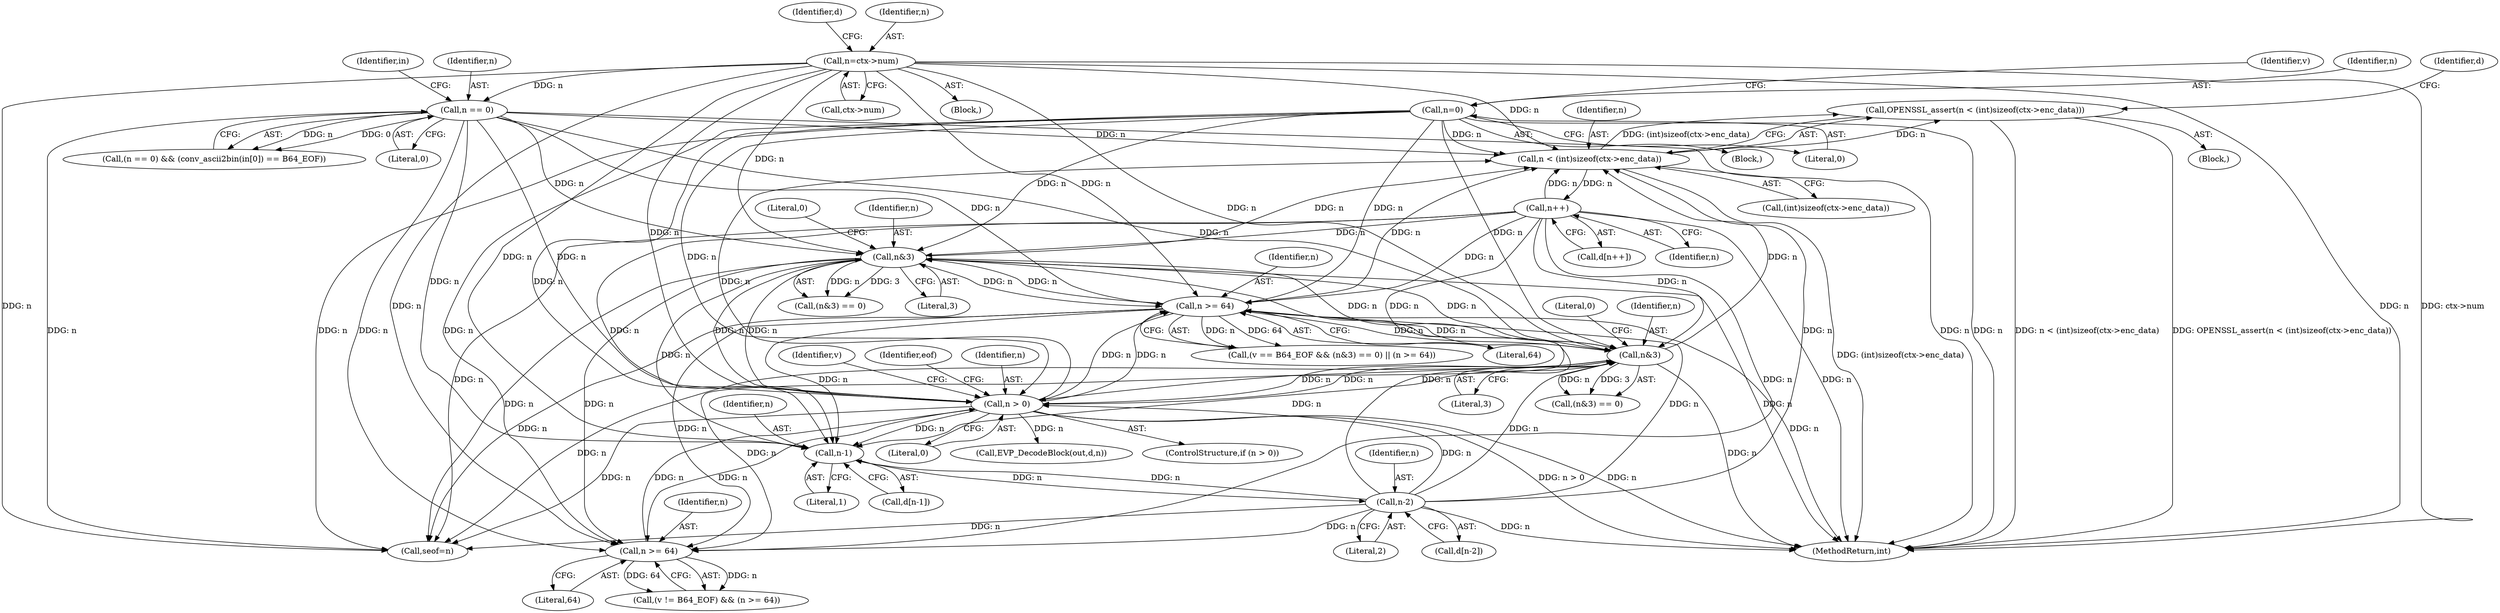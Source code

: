 digraph "0_openssl_d0666f289ac013094bbbf547bfbcd616199b7d2d@API" {
"1000218" [label="(Call,OPENSSL_assert(n < (int)sizeof(ctx->enc_data)))"];
"1000219" [label="(Call,n < (int)sizeof(ctx->enc_data))"];
"1000338" [label="(Call,n&3)"];
"1000342" [label="(Call,n >= 64)"];
"1000230" [label="(Call,n++)"];
"1000299" [label="(Call,n&3)"];
"1000358" [label="(Call,n > 0)"];
"1000351" [label="(Call,n >= 64)"];
"1000325" [label="(Call,n-2)"];
"1000315" [label="(Call,n-1)"];
"1000368" [label="(Call,n=0)"];
"1000144" [label="(Call,n=ctx->num)"];
"1000170" [label="(Call,n == 0)"];
"1000357" [label="(ControlStructure,if (n > 0))"];
"1000369" [label="(Identifier,n)"];
"1000302" [label="(Literal,0)"];
"1000363" [label="(Identifier,v)"];
"1000352" [label="(Identifier,n)"];
"1000353" [label="(Literal,64)"];
"1000370" [label="(Literal,0)"];
"1000300" [label="(Identifier,n)"];
"1000219" [label="(Call,n < (int)sizeof(ctx->enc_data))"];
"1000171" [label="(Identifier,n)"];
"1000298" [label="(Call,(n&3) == 0)"];
"1000299" [label="(Call,n&3)"];
"1000337" [label="(Call,(n&3) == 0)"];
"1000230" [label="(Call,n++)"];
"1000433" [label="(MethodReturn,int)"];
"1000150" [label="(Identifier,d)"];
"1000169" [label="(Call,(n == 0) && (conv_ascii2bin(in[0]) == B64_EOF))"];
"1000325" [label="(Call,n-2)"];
"1000317" [label="(Literal,1)"];
"1000397" [label="(Identifier,eof)"];
"1000313" [label="(Call,d[n-1])"];
"1000170" [label="(Call,n == 0)"];
"1000228" [label="(Call,d[n++])"];
"1000221" [label="(Call,(int)sizeof(ctx->enc_data))"];
"1000368" [label="(Call,n=0)"];
"1000323" [label="(Call,d[n-2])"];
"1000316" [label="(Identifier,n)"];
"1000144" [label="(Call,n=ctx->num)"];
"1000315" [label="(Call,n-1)"];
"1000340" [label="(Literal,3)"];
"1000327" [label="(Literal,2)"];
"1000218" [label="(Call,OPENSSL_assert(n < (int)sizeof(ctx->enc_data)))"];
"1000231" [label="(Identifier,n)"];
"1000338" [label="(Call,n&3)"];
"1000301" [label="(Literal,3)"];
"1000359" [label="(Identifier,n)"];
"1000360" [label="(Literal,0)"];
"1000358" [label="(Call,n > 0)"];
"1000172" [label="(Literal,0)"];
"1000220" [label="(Identifier,n)"];
"1000351" [label="(Call,n >= 64)"];
"1000361" [label="(Block,)"];
"1000364" [label="(Call,EVP_DecodeBlock(out,d,n))"];
"1000176" [label="(Identifier,in)"];
"1000332" [label="(Call,(v == B64_EOF && (n&3) == 0) || (n >= 64))"];
"1000344" [label="(Literal,64)"];
"1000339" [label="(Identifier,n)"];
"1000146" [label="(Call,ctx->num)"];
"1000256" [label="(Call,seof=n)"];
"1000342" [label="(Call,n >= 64)"];
"1000347" [label="(Call,(v != B64_EOF) && (n >= 64))"];
"1000229" [label="(Identifier,d)"];
"1000373" [label="(Identifier,v)"];
"1000118" [label="(Block,)"];
"1000341" [label="(Literal,0)"];
"1000343" [label="(Identifier,n)"];
"1000326" [label="(Identifier,n)"];
"1000217" [label="(Block,)"];
"1000145" [label="(Identifier,n)"];
"1000218" -> "1000217"  [label="AST: "];
"1000218" -> "1000219"  [label="CFG: "];
"1000219" -> "1000218"  [label="AST: "];
"1000229" -> "1000218"  [label="CFG: "];
"1000218" -> "1000433"  [label="DDG: n < (int)sizeof(ctx->enc_data)"];
"1000218" -> "1000433"  [label="DDG: OPENSSL_assert(n < (int)sizeof(ctx->enc_data))"];
"1000219" -> "1000218"  [label="DDG: n"];
"1000219" -> "1000218"  [label="DDG: (int)sizeof(ctx->enc_data)"];
"1000219" -> "1000221"  [label="CFG: "];
"1000220" -> "1000219"  [label="AST: "];
"1000221" -> "1000219"  [label="AST: "];
"1000219" -> "1000433"  [label="DDG: (int)sizeof(ctx->enc_data)"];
"1000338" -> "1000219"  [label="DDG: n"];
"1000342" -> "1000219"  [label="DDG: n"];
"1000230" -> "1000219"  [label="DDG: n"];
"1000299" -> "1000219"  [label="DDG: n"];
"1000358" -> "1000219"  [label="DDG: n"];
"1000325" -> "1000219"  [label="DDG: n"];
"1000368" -> "1000219"  [label="DDG: n"];
"1000144" -> "1000219"  [label="DDG: n"];
"1000170" -> "1000219"  [label="DDG: n"];
"1000219" -> "1000230"  [label="DDG: n"];
"1000338" -> "1000337"  [label="AST: "];
"1000338" -> "1000340"  [label="CFG: "];
"1000339" -> "1000338"  [label="AST: "];
"1000340" -> "1000338"  [label="AST: "];
"1000341" -> "1000338"  [label="CFG: "];
"1000338" -> "1000433"  [label="DDG: n"];
"1000338" -> "1000256"  [label="DDG: n"];
"1000338" -> "1000299"  [label="DDG: n"];
"1000338" -> "1000315"  [label="DDG: n"];
"1000338" -> "1000337"  [label="DDG: n"];
"1000338" -> "1000337"  [label="DDG: 3"];
"1000342" -> "1000338"  [label="DDG: n"];
"1000230" -> "1000338"  [label="DDG: n"];
"1000299" -> "1000338"  [label="DDG: n"];
"1000358" -> "1000338"  [label="DDG: n"];
"1000325" -> "1000338"  [label="DDG: n"];
"1000368" -> "1000338"  [label="DDG: n"];
"1000144" -> "1000338"  [label="DDG: n"];
"1000170" -> "1000338"  [label="DDG: n"];
"1000338" -> "1000342"  [label="DDG: n"];
"1000338" -> "1000351"  [label="DDG: n"];
"1000338" -> "1000358"  [label="DDG: n"];
"1000342" -> "1000332"  [label="AST: "];
"1000342" -> "1000344"  [label="CFG: "];
"1000343" -> "1000342"  [label="AST: "];
"1000344" -> "1000342"  [label="AST: "];
"1000332" -> "1000342"  [label="CFG: "];
"1000342" -> "1000433"  [label="DDG: n"];
"1000342" -> "1000256"  [label="DDG: n"];
"1000342" -> "1000299"  [label="DDG: n"];
"1000342" -> "1000315"  [label="DDG: n"];
"1000342" -> "1000332"  [label="DDG: n"];
"1000342" -> "1000332"  [label="DDG: 64"];
"1000230" -> "1000342"  [label="DDG: n"];
"1000299" -> "1000342"  [label="DDG: n"];
"1000358" -> "1000342"  [label="DDG: n"];
"1000325" -> "1000342"  [label="DDG: n"];
"1000368" -> "1000342"  [label="DDG: n"];
"1000144" -> "1000342"  [label="DDG: n"];
"1000170" -> "1000342"  [label="DDG: n"];
"1000342" -> "1000351"  [label="DDG: n"];
"1000342" -> "1000358"  [label="DDG: n"];
"1000230" -> "1000228"  [label="AST: "];
"1000230" -> "1000231"  [label="CFG: "];
"1000231" -> "1000230"  [label="AST: "];
"1000228" -> "1000230"  [label="CFG: "];
"1000230" -> "1000433"  [label="DDG: n"];
"1000230" -> "1000256"  [label="DDG: n"];
"1000230" -> "1000299"  [label="DDG: n"];
"1000230" -> "1000315"  [label="DDG: n"];
"1000230" -> "1000351"  [label="DDG: n"];
"1000230" -> "1000358"  [label="DDG: n"];
"1000299" -> "1000298"  [label="AST: "];
"1000299" -> "1000301"  [label="CFG: "];
"1000300" -> "1000299"  [label="AST: "];
"1000301" -> "1000299"  [label="AST: "];
"1000302" -> "1000299"  [label="CFG: "];
"1000299" -> "1000433"  [label="DDG: n"];
"1000299" -> "1000256"  [label="DDG: n"];
"1000299" -> "1000298"  [label="DDG: n"];
"1000299" -> "1000298"  [label="DDG: 3"];
"1000358" -> "1000299"  [label="DDG: n"];
"1000325" -> "1000299"  [label="DDG: n"];
"1000368" -> "1000299"  [label="DDG: n"];
"1000144" -> "1000299"  [label="DDG: n"];
"1000170" -> "1000299"  [label="DDG: n"];
"1000299" -> "1000315"  [label="DDG: n"];
"1000299" -> "1000351"  [label="DDG: n"];
"1000299" -> "1000358"  [label="DDG: n"];
"1000358" -> "1000357"  [label="AST: "];
"1000358" -> "1000360"  [label="CFG: "];
"1000359" -> "1000358"  [label="AST: "];
"1000360" -> "1000358"  [label="AST: "];
"1000363" -> "1000358"  [label="CFG: "];
"1000397" -> "1000358"  [label="CFG: "];
"1000358" -> "1000433"  [label="DDG: n > 0"];
"1000358" -> "1000433"  [label="DDG: n"];
"1000358" -> "1000256"  [label="DDG: n"];
"1000358" -> "1000315"  [label="DDG: n"];
"1000358" -> "1000351"  [label="DDG: n"];
"1000351" -> "1000358"  [label="DDG: n"];
"1000325" -> "1000358"  [label="DDG: n"];
"1000368" -> "1000358"  [label="DDG: n"];
"1000144" -> "1000358"  [label="DDG: n"];
"1000170" -> "1000358"  [label="DDG: n"];
"1000358" -> "1000364"  [label="DDG: n"];
"1000351" -> "1000347"  [label="AST: "];
"1000351" -> "1000353"  [label="CFG: "];
"1000352" -> "1000351"  [label="AST: "];
"1000353" -> "1000351"  [label="AST: "];
"1000347" -> "1000351"  [label="CFG: "];
"1000351" -> "1000347"  [label="DDG: n"];
"1000351" -> "1000347"  [label="DDG: 64"];
"1000325" -> "1000351"  [label="DDG: n"];
"1000368" -> "1000351"  [label="DDG: n"];
"1000144" -> "1000351"  [label="DDG: n"];
"1000170" -> "1000351"  [label="DDG: n"];
"1000325" -> "1000323"  [label="AST: "];
"1000325" -> "1000327"  [label="CFG: "];
"1000326" -> "1000325"  [label="AST: "];
"1000327" -> "1000325"  [label="AST: "];
"1000323" -> "1000325"  [label="CFG: "];
"1000325" -> "1000433"  [label="DDG: n"];
"1000325" -> "1000256"  [label="DDG: n"];
"1000325" -> "1000315"  [label="DDG: n"];
"1000315" -> "1000325"  [label="DDG: n"];
"1000315" -> "1000313"  [label="AST: "];
"1000315" -> "1000317"  [label="CFG: "];
"1000316" -> "1000315"  [label="AST: "];
"1000317" -> "1000315"  [label="AST: "];
"1000313" -> "1000315"  [label="CFG: "];
"1000368" -> "1000315"  [label="DDG: n"];
"1000144" -> "1000315"  [label="DDG: n"];
"1000170" -> "1000315"  [label="DDG: n"];
"1000368" -> "1000361"  [label="AST: "];
"1000368" -> "1000370"  [label="CFG: "];
"1000369" -> "1000368"  [label="AST: "];
"1000370" -> "1000368"  [label="AST: "];
"1000373" -> "1000368"  [label="CFG: "];
"1000368" -> "1000433"  [label="DDG: n"];
"1000368" -> "1000256"  [label="DDG: n"];
"1000144" -> "1000118"  [label="AST: "];
"1000144" -> "1000146"  [label="CFG: "];
"1000145" -> "1000144"  [label="AST: "];
"1000146" -> "1000144"  [label="AST: "];
"1000150" -> "1000144"  [label="CFG: "];
"1000144" -> "1000433"  [label="DDG: n"];
"1000144" -> "1000433"  [label="DDG: ctx->num"];
"1000144" -> "1000170"  [label="DDG: n"];
"1000144" -> "1000256"  [label="DDG: n"];
"1000170" -> "1000169"  [label="AST: "];
"1000170" -> "1000172"  [label="CFG: "];
"1000171" -> "1000170"  [label="AST: "];
"1000172" -> "1000170"  [label="AST: "];
"1000176" -> "1000170"  [label="CFG: "];
"1000169" -> "1000170"  [label="CFG: "];
"1000170" -> "1000433"  [label="DDG: n"];
"1000170" -> "1000169"  [label="DDG: n"];
"1000170" -> "1000169"  [label="DDG: 0"];
"1000170" -> "1000256"  [label="DDG: n"];
}
